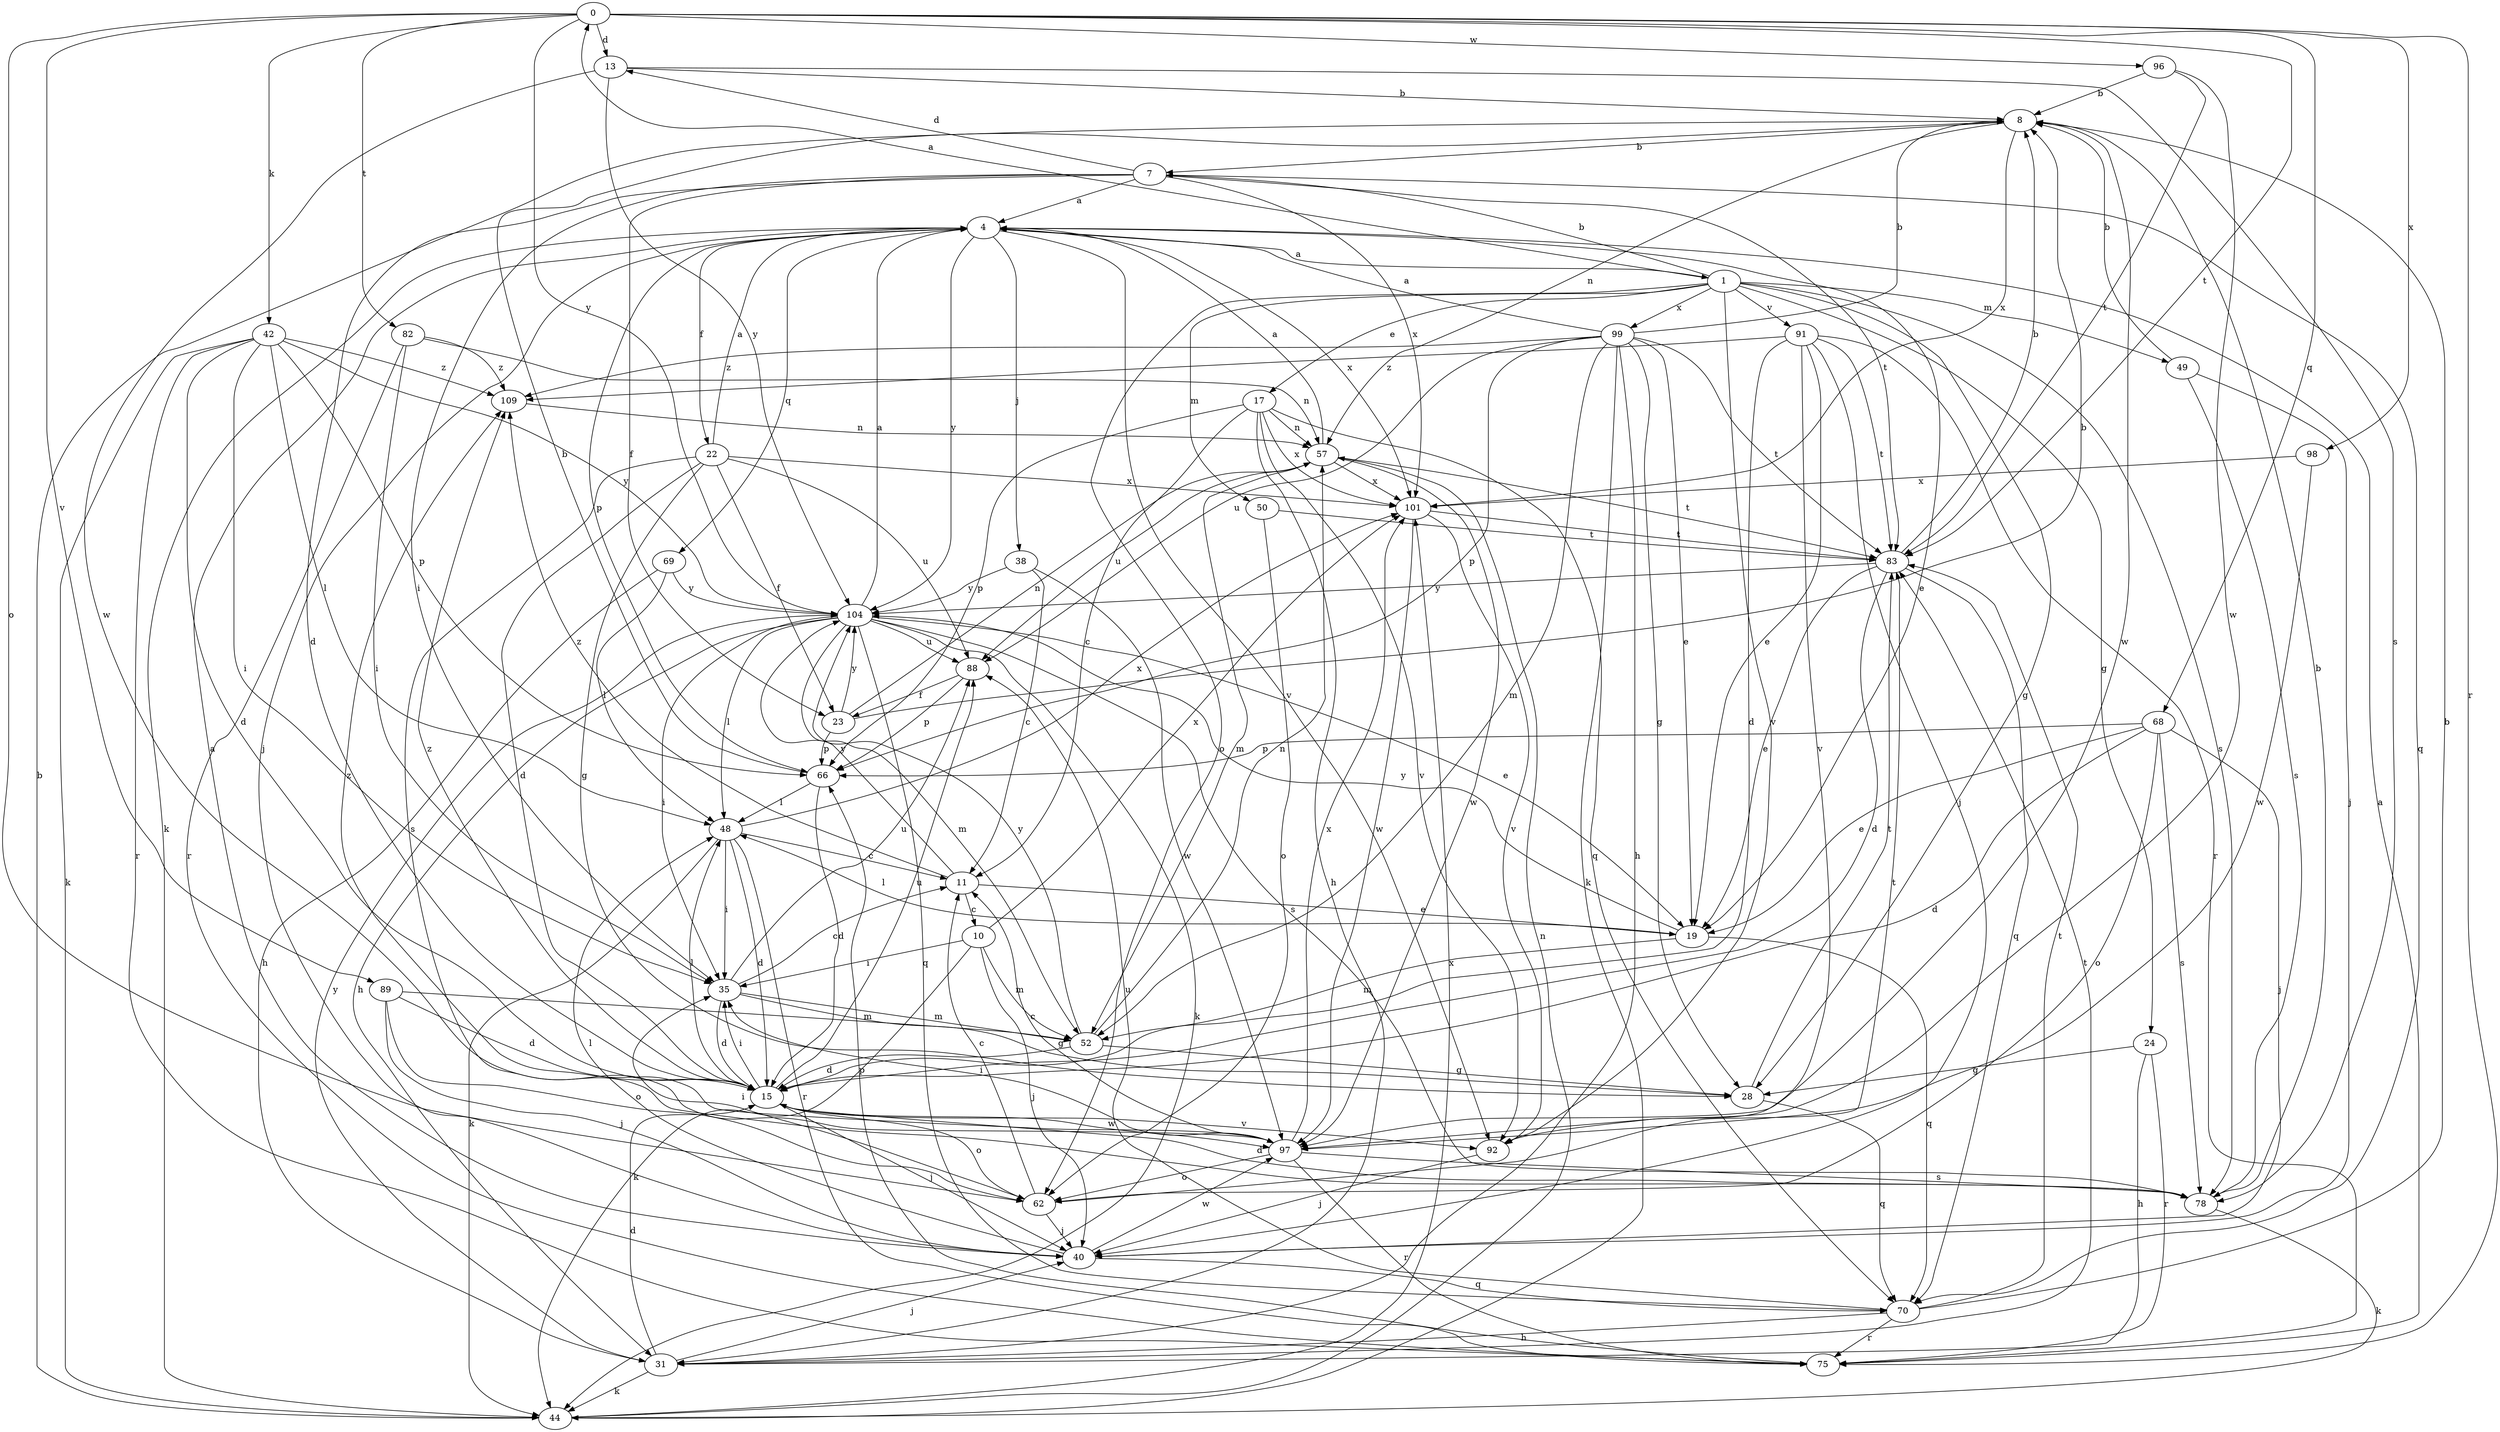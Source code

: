 strict digraph  {
0;
1;
4;
7;
8;
10;
11;
13;
15;
17;
19;
22;
23;
24;
28;
31;
35;
38;
40;
42;
44;
48;
49;
50;
52;
57;
62;
66;
68;
69;
70;
75;
78;
82;
83;
88;
89;
91;
92;
96;
97;
98;
99;
101;
104;
109;
0 -> 13  [label=d];
0 -> 42  [label=k];
0 -> 62  [label=o];
0 -> 68  [label=q];
0 -> 75  [label=r];
0 -> 82  [label=t];
0 -> 83  [label=t];
0 -> 89  [label=v];
0 -> 96  [label=w];
0 -> 98  [label=x];
0 -> 104  [label=y];
1 -> 0  [label=a];
1 -> 7  [label=b];
1 -> 17  [label=e];
1 -> 24  [label=g];
1 -> 28  [label=g];
1 -> 49  [label=m];
1 -> 50  [label=m];
1 -> 62  [label=o];
1 -> 78  [label=s];
1 -> 91  [label=v];
1 -> 92  [label=v];
1 -> 99  [label=x];
4 -> 1  [label=a];
4 -> 19  [label=e];
4 -> 22  [label=f];
4 -> 38  [label=j];
4 -> 40  [label=j];
4 -> 44  [label=k];
4 -> 66  [label=p];
4 -> 69  [label=q];
4 -> 92  [label=v];
4 -> 101  [label=x];
4 -> 104  [label=y];
7 -> 4  [label=a];
7 -> 13  [label=d];
7 -> 15  [label=d];
7 -> 23  [label=f];
7 -> 35  [label=i];
7 -> 70  [label=q];
7 -> 83  [label=t];
7 -> 101  [label=x];
8 -> 7  [label=b];
8 -> 57  [label=n];
8 -> 97  [label=w];
8 -> 101  [label=x];
10 -> 35  [label=i];
10 -> 40  [label=j];
10 -> 44  [label=k];
10 -> 52  [label=m];
10 -> 101  [label=x];
11 -> 10  [label=c];
11 -> 19  [label=e];
11 -> 104  [label=y];
11 -> 109  [label=z];
13 -> 8  [label=b];
13 -> 78  [label=s];
13 -> 97  [label=w];
13 -> 104  [label=y];
15 -> 35  [label=i];
15 -> 40  [label=j];
15 -> 48  [label=l];
15 -> 62  [label=o];
15 -> 88  [label=u];
15 -> 92  [label=v];
15 -> 97  [label=w];
15 -> 109  [label=z];
17 -> 11  [label=c];
17 -> 31  [label=h];
17 -> 57  [label=n];
17 -> 66  [label=p];
17 -> 70  [label=q];
17 -> 92  [label=v];
17 -> 101  [label=x];
19 -> 48  [label=l];
19 -> 52  [label=m];
19 -> 70  [label=q];
19 -> 104  [label=y];
22 -> 4  [label=a];
22 -> 15  [label=d];
22 -> 23  [label=f];
22 -> 28  [label=g];
22 -> 78  [label=s];
22 -> 88  [label=u];
22 -> 101  [label=x];
23 -> 8  [label=b];
23 -> 57  [label=n];
23 -> 66  [label=p];
23 -> 104  [label=y];
24 -> 28  [label=g];
24 -> 31  [label=h];
24 -> 75  [label=r];
28 -> 70  [label=q];
28 -> 83  [label=t];
31 -> 15  [label=d];
31 -> 40  [label=j];
31 -> 44  [label=k];
31 -> 83  [label=t];
31 -> 104  [label=y];
35 -> 11  [label=c];
35 -> 15  [label=d];
35 -> 28  [label=g];
35 -> 52  [label=m];
35 -> 88  [label=u];
38 -> 11  [label=c];
38 -> 97  [label=w];
38 -> 104  [label=y];
40 -> 4  [label=a];
40 -> 48  [label=l];
40 -> 70  [label=q];
40 -> 97  [label=w];
42 -> 15  [label=d];
42 -> 35  [label=i];
42 -> 44  [label=k];
42 -> 48  [label=l];
42 -> 66  [label=p];
42 -> 75  [label=r];
42 -> 104  [label=y];
42 -> 109  [label=z];
44 -> 8  [label=b];
44 -> 57  [label=n];
44 -> 101  [label=x];
48 -> 11  [label=c];
48 -> 15  [label=d];
48 -> 35  [label=i];
48 -> 44  [label=k];
48 -> 75  [label=r];
48 -> 101  [label=x];
49 -> 8  [label=b];
49 -> 40  [label=j];
49 -> 78  [label=s];
50 -> 62  [label=o];
50 -> 83  [label=t];
52 -> 15  [label=d];
52 -> 28  [label=g];
52 -> 57  [label=n];
52 -> 104  [label=y];
57 -> 4  [label=a];
57 -> 52  [label=m];
57 -> 83  [label=t];
57 -> 88  [label=u];
57 -> 97  [label=w];
57 -> 101  [label=x];
62 -> 11  [label=c];
62 -> 35  [label=i];
62 -> 40  [label=j];
62 -> 83  [label=t];
66 -> 8  [label=b];
66 -> 15  [label=d];
66 -> 48  [label=l];
68 -> 15  [label=d];
68 -> 19  [label=e];
68 -> 40  [label=j];
68 -> 62  [label=o];
68 -> 66  [label=p];
68 -> 78  [label=s];
69 -> 31  [label=h];
69 -> 48  [label=l];
69 -> 104  [label=y];
70 -> 8  [label=b];
70 -> 31  [label=h];
70 -> 75  [label=r];
70 -> 83  [label=t];
70 -> 88  [label=u];
75 -> 4  [label=a];
75 -> 66  [label=p];
78 -> 8  [label=b];
78 -> 15  [label=d];
78 -> 44  [label=k];
82 -> 35  [label=i];
82 -> 57  [label=n];
82 -> 75  [label=r];
82 -> 109  [label=z];
83 -> 8  [label=b];
83 -> 15  [label=d];
83 -> 19  [label=e];
83 -> 70  [label=q];
83 -> 104  [label=y];
88 -> 23  [label=f];
88 -> 66  [label=p];
89 -> 15  [label=d];
89 -> 40  [label=j];
89 -> 52  [label=m];
89 -> 62  [label=o];
91 -> 15  [label=d];
91 -> 19  [label=e];
91 -> 40  [label=j];
91 -> 75  [label=r];
91 -> 83  [label=t];
91 -> 92  [label=v];
91 -> 109  [label=z];
92 -> 40  [label=j];
96 -> 8  [label=b];
96 -> 83  [label=t];
96 -> 97  [label=w];
97 -> 11  [label=c];
97 -> 35  [label=i];
97 -> 62  [label=o];
97 -> 75  [label=r];
97 -> 78  [label=s];
97 -> 101  [label=x];
97 -> 109  [label=z];
98 -> 97  [label=w];
98 -> 101  [label=x];
99 -> 4  [label=a];
99 -> 8  [label=b];
99 -> 19  [label=e];
99 -> 28  [label=g];
99 -> 31  [label=h];
99 -> 44  [label=k];
99 -> 52  [label=m];
99 -> 66  [label=p];
99 -> 83  [label=t];
99 -> 88  [label=u];
99 -> 109  [label=z];
101 -> 83  [label=t];
101 -> 92  [label=v];
101 -> 97  [label=w];
104 -> 4  [label=a];
104 -> 19  [label=e];
104 -> 31  [label=h];
104 -> 35  [label=i];
104 -> 44  [label=k];
104 -> 48  [label=l];
104 -> 52  [label=m];
104 -> 70  [label=q];
104 -> 78  [label=s];
104 -> 88  [label=u];
109 -> 57  [label=n];
}
